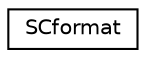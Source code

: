 digraph "Graphical Class Hierarchy"
{
 // LATEX_PDF_SIZE
  edge [fontname="Helvetica",fontsize="10",labelfontname="Helvetica",labelfontsize="10"];
  node [fontname="Helvetica",fontsize="10",shape=record];
  rankdir="LR";
  Node0 [label="SCformat",height=0.2,width=0.4,color="black", fillcolor="white", style="filled",URL="$struct_s_cformat.html",tooltip=" "];
}
